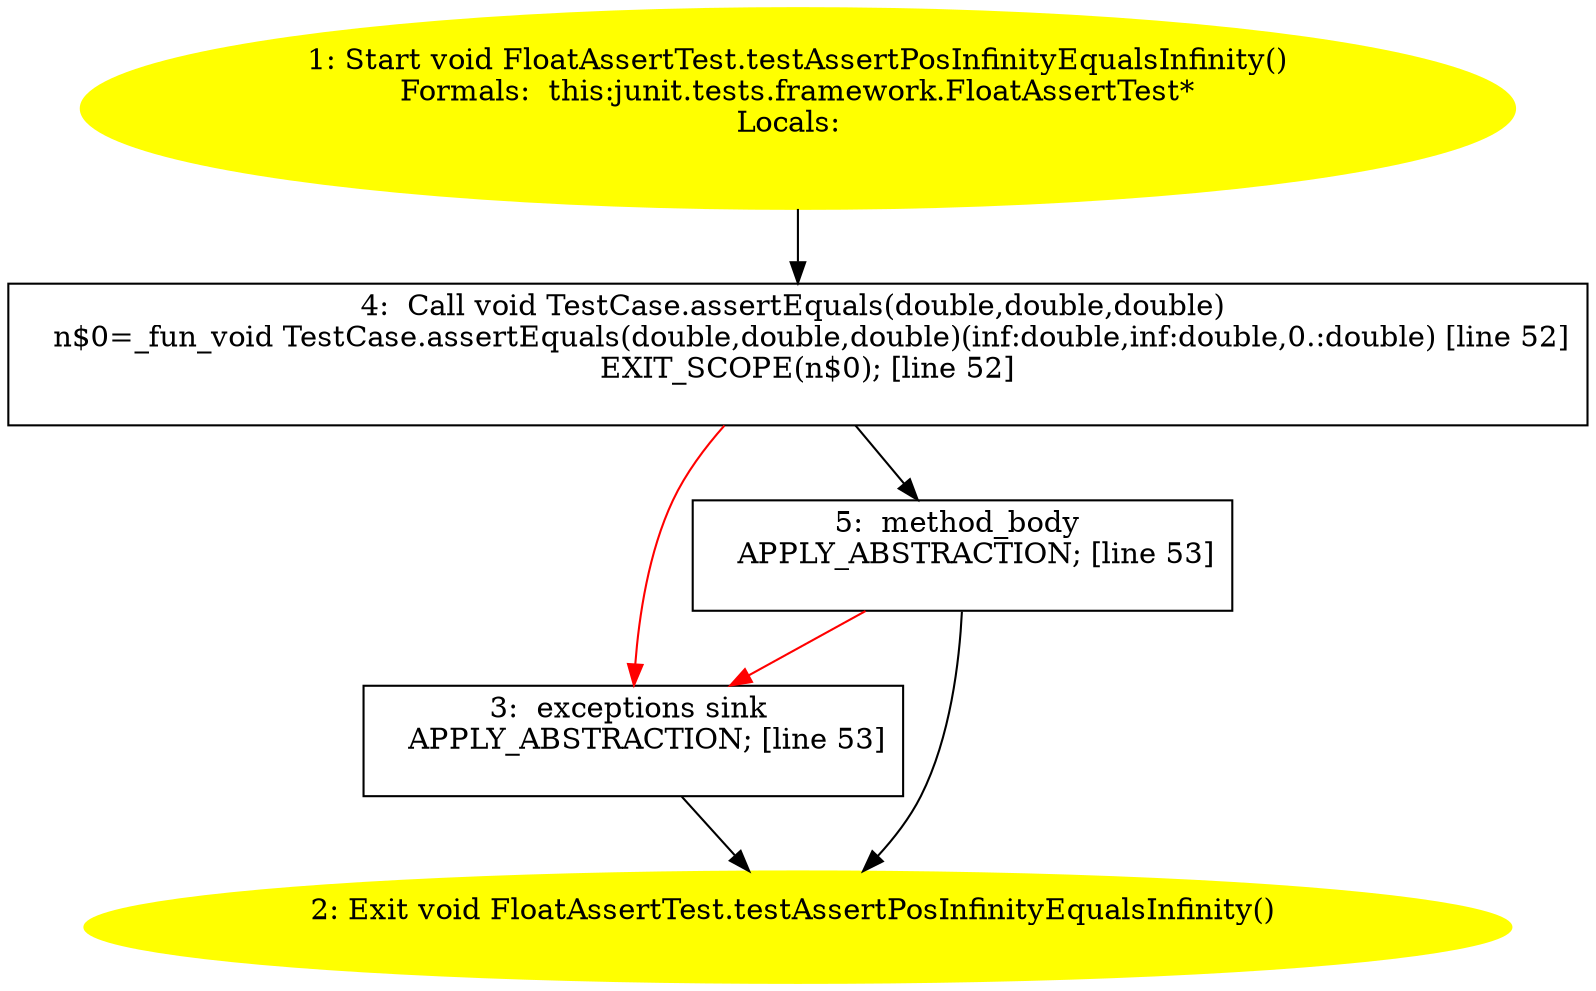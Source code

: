 /* @generated */
digraph cfg {
"junit.tests.framework.FloatAssertTest.testAssertPosInfinityEqualsInfinity():void.06581878f559b849750b0ae29bb5daa6_1" [label="1: Start void FloatAssertTest.testAssertPosInfinityEqualsInfinity()\nFormals:  this:junit.tests.framework.FloatAssertTest*\nLocals:  \n  " color=yellow style=filled]
	

	 "junit.tests.framework.FloatAssertTest.testAssertPosInfinityEqualsInfinity():void.06581878f559b849750b0ae29bb5daa6_1" -> "junit.tests.framework.FloatAssertTest.testAssertPosInfinityEqualsInfinity():void.06581878f559b849750b0ae29bb5daa6_4" ;
"junit.tests.framework.FloatAssertTest.testAssertPosInfinityEqualsInfinity():void.06581878f559b849750b0ae29bb5daa6_2" [label="2: Exit void FloatAssertTest.testAssertPosInfinityEqualsInfinity() \n  " color=yellow style=filled]
	

"junit.tests.framework.FloatAssertTest.testAssertPosInfinityEqualsInfinity():void.06581878f559b849750b0ae29bb5daa6_3" [label="3:  exceptions sink \n   APPLY_ABSTRACTION; [line 53]\n " shape="box"]
	

	 "junit.tests.framework.FloatAssertTest.testAssertPosInfinityEqualsInfinity():void.06581878f559b849750b0ae29bb5daa6_3" -> "junit.tests.framework.FloatAssertTest.testAssertPosInfinityEqualsInfinity():void.06581878f559b849750b0ae29bb5daa6_2" ;
"junit.tests.framework.FloatAssertTest.testAssertPosInfinityEqualsInfinity():void.06581878f559b849750b0ae29bb5daa6_4" [label="4:  Call void TestCase.assertEquals(double,double,double) \n   n$0=_fun_void TestCase.assertEquals(double,double,double)(inf:double,inf:double,0.:double) [line 52]\n  EXIT_SCOPE(n$0); [line 52]\n " shape="box"]
	

	 "junit.tests.framework.FloatAssertTest.testAssertPosInfinityEqualsInfinity():void.06581878f559b849750b0ae29bb5daa6_4" -> "junit.tests.framework.FloatAssertTest.testAssertPosInfinityEqualsInfinity():void.06581878f559b849750b0ae29bb5daa6_5" ;
	 "junit.tests.framework.FloatAssertTest.testAssertPosInfinityEqualsInfinity():void.06581878f559b849750b0ae29bb5daa6_4" -> "junit.tests.framework.FloatAssertTest.testAssertPosInfinityEqualsInfinity():void.06581878f559b849750b0ae29bb5daa6_3" [color="red" ];
"junit.tests.framework.FloatAssertTest.testAssertPosInfinityEqualsInfinity():void.06581878f559b849750b0ae29bb5daa6_5" [label="5:  method_body \n   APPLY_ABSTRACTION; [line 53]\n " shape="box"]
	

	 "junit.tests.framework.FloatAssertTest.testAssertPosInfinityEqualsInfinity():void.06581878f559b849750b0ae29bb5daa6_5" -> "junit.tests.framework.FloatAssertTest.testAssertPosInfinityEqualsInfinity():void.06581878f559b849750b0ae29bb5daa6_2" ;
	 "junit.tests.framework.FloatAssertTest.testAssertPosInfinityEqualsInfinity():void.06581878f559b849750b0ae29bb5daa6_5" -> "junit.tests.framework.FloatAssertTest.testAssertPosInfinityEqualsInfinity():void.06581878f559b849750b0ae29bb5daa6_3" [color="red" ];
}
